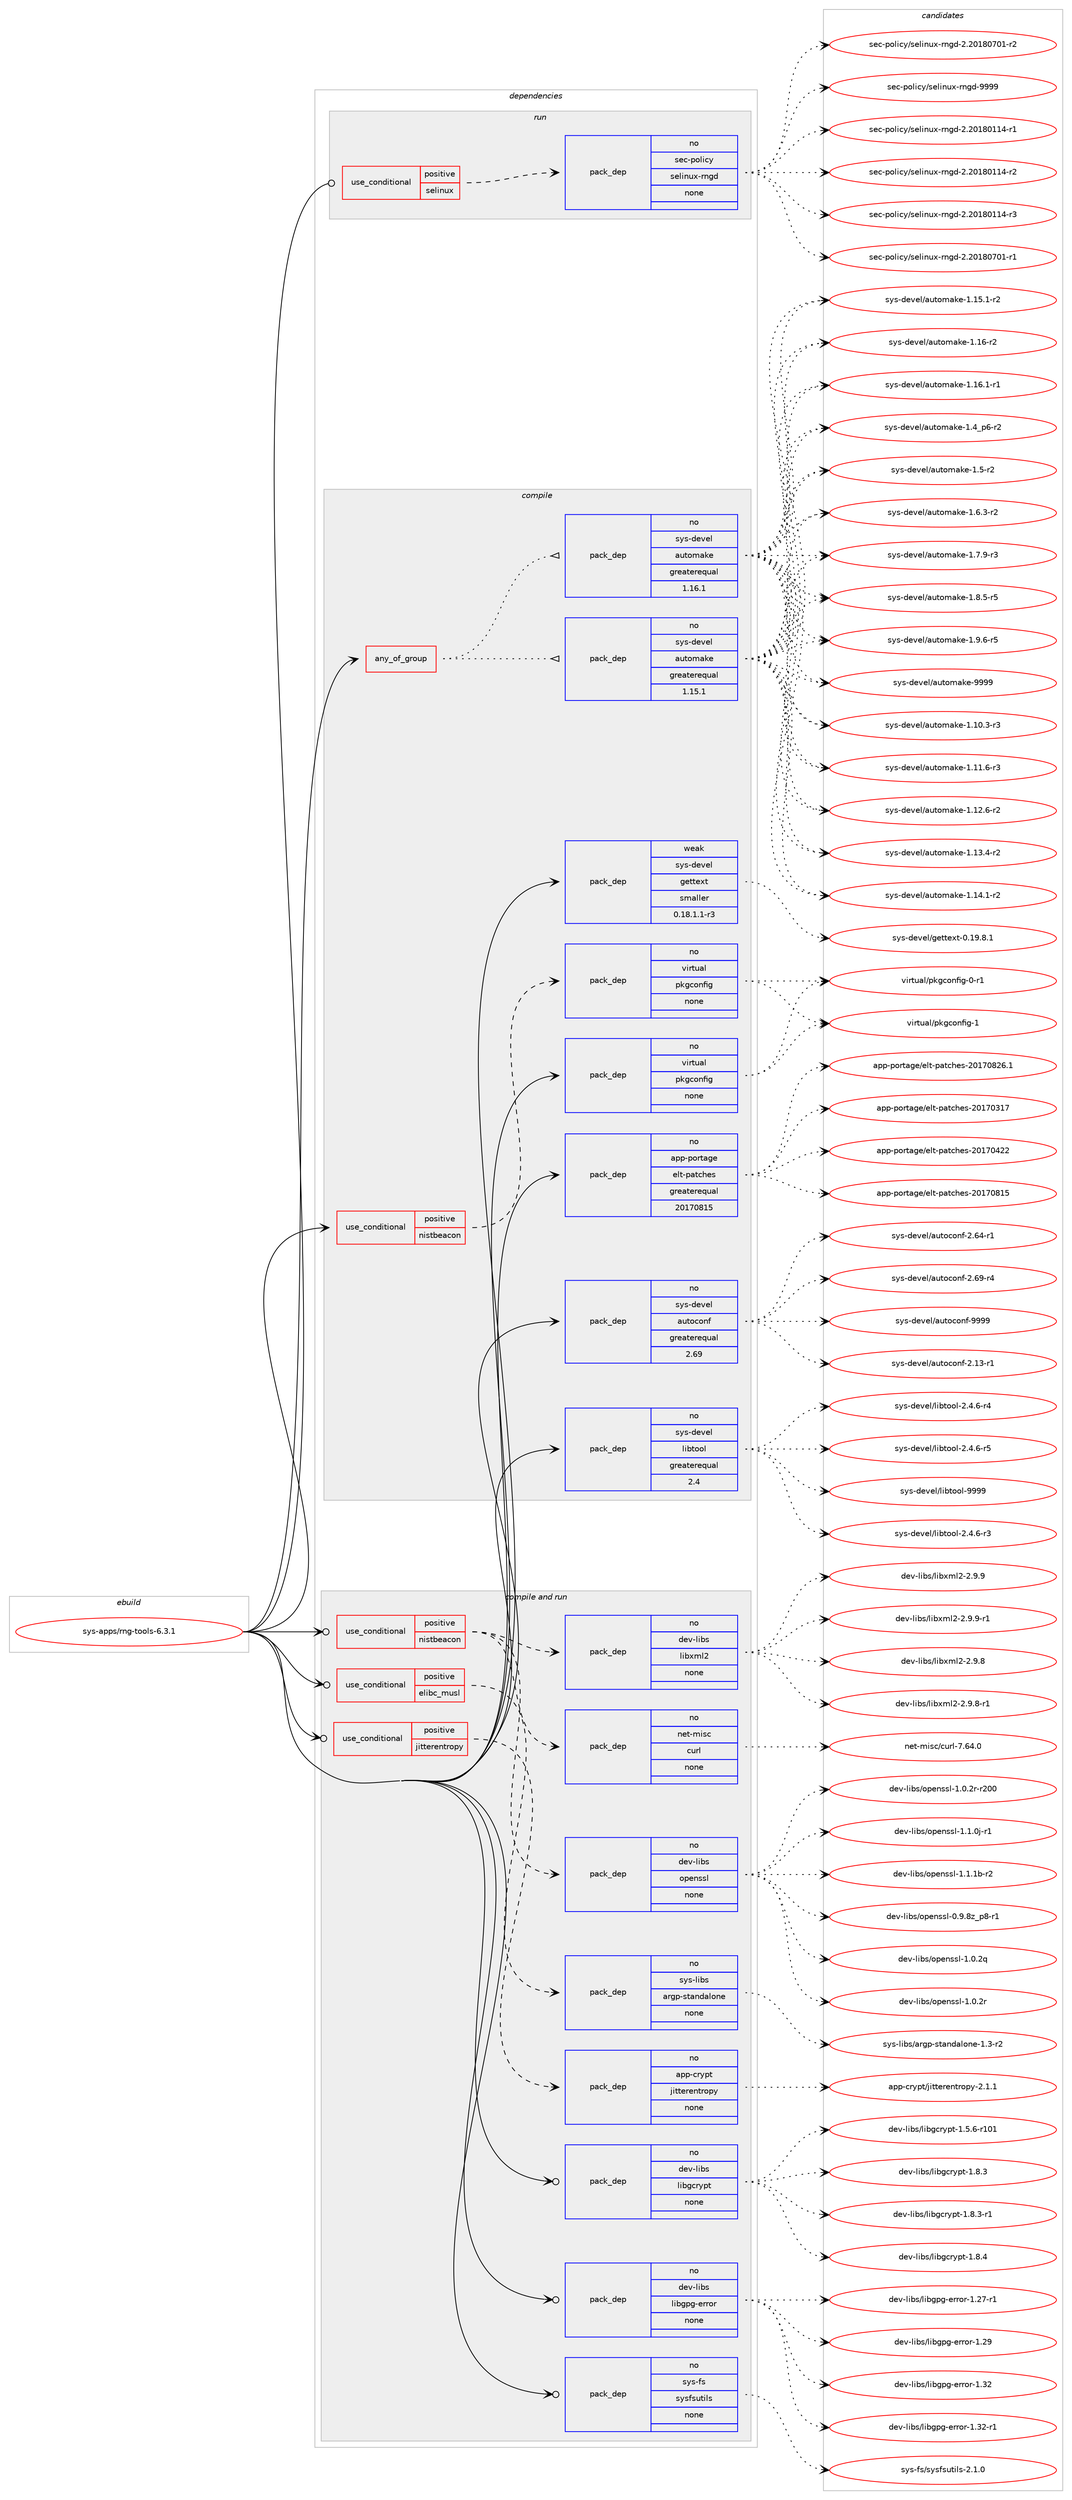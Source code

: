 digraph prolog {

# *************
# Graph options
# *************

newrank=true;
concentrate=true;
compound=true;
graph [rankdir=LR,fontname=Helvetica,fontsize=10,ranksep=1.5];#, ranksep=2.5, nodesep=0.2];
edge  [arrowhead=vee];
node  [fontname=Helvetica,fontsize=10];

# **********
# The ebuild
# **********

subgraph cluster_leftcol {
color=gray;
rank=same;
label=<<i>ebuild</i>>;
id [label="sys-apps/rng-tools-6.3.1", color=red, width=4, href="../sys-apps/rng-tools-6.3.1.svg"];
}

# ****************
# The dependencies
# ****************

subgraph cluster_midcol {
color=gray;
label=<<i>dependencies</i>>;
subgraph cluster_compile {
fillcolor="#eeeeee";
style=filled;
label=<<i>compile</i>>;
subgraph any27159 {
dependency1714246 [label=<<TABLE BORDER="0" CELLBORDER="1" CELLSPACING="0" CELLPADDING="4"><TR><TD CELLPADDING="10">any_of_group</TD></TR></TABLE>>, shape=none, color=red];subgraph pack1229200 {
dependency1714247 [label=<<TABLE BORDER="0" CELLBORDER="1" CELLSPACING="0" CELLPADDING="4" WIDTH="220"><TR><TD ROWSPAN="6" CELLPADDING="30">pack_dep</TD></TR><TR><TD WIDTH="110">no</TD></TR><TR><TD>sys-devel</TD></TR><TR><TD>automake</TD></TR><TR><TD>greaterequal</TD></TR><TR><TD>1.16.1</TD></TR></TABLE>>, shape=none, color=blue];
}
dependency1714246:e -> dependency1714247:w [weight=20,style="dotted",arrowhead="oinv"];
subgraph pack1229201 {
dependency1714248 [label=<<TABLE BORDER="0" CELLBORDER="1" CELLSPACING="0" CELLPADDING="4" WIDTH="220"><TR><TD ROWSPAN="6" CELLPADDING="30">pack_dep</TD></TR><TR><TD WIDTH="110">no</TD></TR><TR><TD>sys-devel</TD></TR><TR><TD>automake</TD></TR><TR><TD>greaterequal</TD></TR><TR><TD>1.15.1</TD></TR></TABLE>>, shape=none, color=blue];
}
dependency1714246:e -> dependency1714248:w [weight=20,style="dotted",arrowhead="oinv"];
}
id:e -> dependency1714246:w [weight=20,style="solid",arrowhead="vee"];
subgraph cond457022 {
dependency1714249 [label=<<TABLE BORDER="0" CELLBORDER="1" CELLSPACING="0" CELLPADDING="4"><TR><TD ROWSPAN="3" CELLPADDING="10">use_conditional</TD></TR><TR><TD>positive</TD></TR><TR><TD>nistbeacon</TD></TR></TABLE>>, shape=none, color=red];
subgraph pack1229202 {
dependency1714250 [label=<<TABLE BORDER="0" CELLBORDER="1" CELLSPACING="0" CELLPADDING="4" WIDTH="220"><TR><TD ROWSPAN="6" CELLPADDING="30">pack_dep</TD></TR><TR><TD WIDTH="110">no</TD></TR><TR><TD>virtual</TD></TR><TR><TD>pkgconfig</TD></TR><TR><TD>none</TD></TR><TR><TD></TD></TR></TABLE>>, shape=none, color=blue];
}
dependency1714249:e -> dependency1714250:w [weight=20,style="dashed",arrowhead="vee"];
}
id:e -> dependency1714249:w [weight=20,style="solid",arrowhead="vee"];
subgraph pack1229203 {
dependency1714251 [label=<<TABLE BORDER="0" CELLBORDER="1" CELLSPACING="0" CELLPADDING="4" WIDTH="220"><TR><TD ROWSPAN="6" CELLPADDING="30">pack_dep</TD></TR><TR><TD WIDTH="110">no</TD></TR><TR><TD>app-portage</TD></TR><TR><TD>elt-patches</TD></TR><TR><TD>greaterequal</TD></TR><TR><TD>20170815</TD></TR></TABLE>>, shape=none, color=blue];
}
id:e -> dependency1714251:w [weight=20,style="solid",arrowhead="vee"];
subgraph pack1229204 {
dependency1714252 [label=<<TABLE BORDER="0" CELLBORDER="1" CELLSPACING="0" CELLPADDING="4" WIDTH="220"><TR><TD ROWSPAN="6" CELLPADDING="30">pack_dep</TD></TR><TR><TD WIDTH="110">no</TD></TR><TR><TD>sys-devel</TD></TR><TR><TD>autoconf</TD></TR><TR><TD>greaterequal</TD></TR><TR><TD>2.69</TD></TR></TABLE>>, shape=none, color=blue];
}
id:e -> dependency1714252:w [weight=20,style="solid",arrowhead="vee"];
subgraph pack1229205 {
dependency1714253 [label=<<TABLE BORDER="0" CELLBORDER="1" CELLSPACING="0" CELLPADDING="4" WIDTH="220"><TR><TD ROWSPAN="6" CELLPADDING="30">pack_dep</TD></TR><TR><TD WIDTH="110">no</TD></TR><TR><TD>sys-devel</TD></TR><TR><TD>libtool</TD></TR><TR><TD>greaterequal</TD></TR><TR><TD>2.4</TD></TR></TABLE>>, shape=none, color=blue];
}
id:e -> dependency1714253:w [weight=20,style="solid",arrowhead="vee"];
subgraph pack1229206 {
dependency1714254 [label=<<TABLE BORDER="0" CELLBORDER="1" CELLSPACING="0" CELLPADDING="4" WIDTH="220"><TR><TD ROWSPAN="6" CELLPADDING="30">pack_dep</TD></TR><TR><TD WIDTH="110">no</TD></TR><TR><TD>virtual</TD></TR><TR><TD>pkgconfig</TD></TR><TR><TD>none</TD></TR><TR><TD></TD></TR></TABLE>>, shape=none, color=blue];
}
id:e -> dependency1714254:w [weight=20,style="solid",arrowhead="vee"];
subgraph pack1229207 {
dependency1714255 [label=<<TABLE BORDER="0" CELLBORDER="1" CELLSPACING="0" CELLPADDING="4" WIDTH="220"><TR><TD ROWSPAN="6" CELLPADDING="30">pack_dep</TD></TR><TR><TD WIDTH="110">weak</TD></TR><TR><TD>sys-devel</TD></TR><TR><TD>gettext</TD></TR><TR><TD>smaller</TD></TR><TR><TD>0.18.1.1-r3</TD></TR></TABLE>>, shape=none, color=blue];
}
id:e -> dependency1714255:w [weight=20,style="solid",arrowhead="vee"];
}
subgraph cluster_compileandrun {
fillcolor="#eeeeee";
style=filled;
label=<<i>compile and run</i>>;
subgraph cond457023 {
dependency1714256 [label=<<TABLE BORDER="0" CELLBORDER="1" CELLSPACING="0" CELLPADDING="4"><TR><TD ROWSPAN="3" CELLPADDING="10">use_conditional</TD></TR><TR><TD>positive</TD></TR><TR><TD>elibc_musl</TD></TR></TABLE>>, shape=none, color=red];
subgraph pack1229208 {
dependency1714257 [label=<<TABLE BORDER="0" CELLBORDER="1" CELLSPACING="0" CELLPADDING="4" WIDTH="220"><TR><TD ROWSPAN="6" CELLPADDING="30">pack_dep</TD></TR><TR><TD WIDTH="110">no</TD></TR><TR><TD>sys-libs</TD></TR><TR><TD>argp-standalone</TD></TR><TR><TD>none</TD></TR><TR><TD></TD></TR></TABLE>>, shape=none, color=blue];
}
dependency1714256:e -> dependency1714257:w [weight=20,style="dashed",arrowhead="vee"];
}
id:e -> dependency1714256:w [weight=20,style="solid",arrowhead="odotvee"];
subgraph cond457024 {
dependency1714258 [label=<<TABLE BORDER="0" CELLBORDER="1" CELLSPACING="0" CELLPADDING="4"><TR><TD ROWSPAN="3" CELLPADDING="10">use_conditional</TD></TR><TR><TD>positive</TD></TR><TR><TD>jitterentropy</TD></TR></TABLE>>, shape=none, color=red];
subgraph pack1229209 {
dependency1714259 [label=<<TABLE BORDER="0" CELLBORDER="1" CELLSPACING="0" CELLPADDING="4" WIDTH="220"><TR><TD ROWSPAN="6" CELLPADDING="30">pack_dep</TD></TR><TR><TD WIDTH="110">no</TD></TR><TR><TD>app-crypt</TD></TR><TR><TD>jitterentropy</TD></TR><TR><TD>none</TD></TR><TR><TD></TD></TR></TABLE>>, shape=none, color=blue];
}
dependency1714258:e -> dependency1714259:w [weight=20,style="dashed",arrowhead="vee"];
}
id:e -> dependency1714258:w [weight=20,style="solid",arrowhead="odotvee"];
subgraph cond457025 {
dependency1714260 [label=<<TABLE BORDER="0" CELLBORDER="1" CELLSPACING="0" CELLPADDING="4"><TR><TD ROWSPAN="3" CELLPADDING="10">use_conditional</TD></TR><TR><TD>positive</TD></TR><TR><TD>nistbeacon</TD></TR></TABLE>>, shape=none, color=red];
subgraph pack1229210 {
dependency1714261 [label=<<TABLE BORDER="0" CELLBORDER="1" CELLSPACING="0" CELLPADDING="4" WIDTH="220"><TR><TD ROWSPAN="6" CELLPADDING="30">pack_dep</TD></TR><TR><TD WIDTH="110">no</TD></TR><TR><TD>net-misc</TD></TR><TR><TD>curl</TD></TR><TR><TD>none</TD></TR><TR><TD></TD></TR></TABLE>>, shape=none, color=blue];
}
dependency1714260:e -> dependency1714261:w [weight=20,style="dashed",arrowhead="vee"];
subgraph pack1229211 {
dependency1714262 [label=<<TABLE BORDER="0" CELLBORDER="1" CELLSPACING="0" CELLPADDING="4" WIDTH="220"><TR><TD ROWSPAN="6" CELLPADDING="30">pack_dep</TD></TR><TR><TD WIDTH="110">no</TD></TR><TR><TD>dev-libs</TD></TR><TR><TD>libxml2</TD></TR><TR><TD>none</TD></TR><TR><TD></TD></TR></TABLE>>, shape=none, color=blue];
}
dependency1714260:e -> dependency1714262:w [weight=20,style="dashed",arrowhead="vee"];
subgraph pack1229212 {
dependency1714263 [label=<<TABLE BORDER="0" CELLBORDER="1" CELLSPACING="0" CELLPADDING="4" WIDTH="220"><TR><TD ROWSPAN="6" CELLPADDING="30">pack_dep</TD></TR><TR><TD WIDTH="110">no</TD></TR><TR><TD>dev-libs</TD></TR><TR><TD>openssl</TD></TR><TR><TD>none</TD></TR><TR><TD></TD></TR></TABLE>>, shape=none, color=blue];
}
dependency1714260:e -> dependency1714263:w [weight=20,style="dashed",arrowhead="vee"];
}
id:e -> dependency1714260:w [weight=20,style="solid",arrowhead="odotvee"];
subgraph pack1229213 {
dependency1714264 [label=<<TABLE BORDER="0" CELLBORDER="1" CELLSPACING="0" CELLPADDING="4" WIDTH="220"><TR><TD ROWSPAN="6" CELLPADDING="30">pack_dep</TD></TR><TR><TD WIDTH="110">no</TD></TR><TR><TD>dev-libs</TD></TR><TR><TD>libgcrypt</TD></TR><TR><TD>none</TD></TR><TR><TD></TD></TR></TABLE>>, shape=none, color=blue];
}
id:e -> dependency1714264:w [weight=20,style="solid",arrowhead="odotvee"];
subgraph pack1229214 {
dependency1714265 [label=<<TABLE BORDER="0" CELLBORDER="1" CELLSPACING="0" CELLPADDING="4" WIDTH="220"><TR><TD ROWSPAN="6" CELLPADDING="30">pack_dep</TD></TR><TR><TD WIDTH="110">no</TD></TR><TR><TD>dev-libs</TD></TR><TR><TD>libgpg-error</TD></TR><TR><TD>none</TD></TR><TR><TD></TD></TR></TABLE>>, shape=none, color=blue];
}
id:e -> dependency1714265:w [weight=20,style="solid",arrowhead="odotvee"];
subgraph pack1229215 {
dependency1714266 [label=<<TABLE BORDER="0" CELLBORDER="1" CELLSPACING="0" CELLPADDING="4" WIDTH="220"><TR><TD ROWSPAN="6" CELLPADDING="30">pack_dep</TD></TR><TR><TD WIDTH="110">no</TD></TR><TR><TD>sys-fs</TD></TR><TR><TD>sysfsutils</TD></TR><TR><TD>none</TD></TR><TR><TD></TD></TR></TABLE>>, shape=none, color=blue];
}
id:e -> dependency1714266:w [weight=20,style="solid",arrowhead="odotvee"];
}
subgraph cluster_run {
fillcolor="#eeeeee";
style=filled;
label=<<i>run</i>>;
subgraph cond457026 {
dependency1714267 [label=<<TABLE BORDER="0" CELLBORDER="1" CELLSPACING="0" CELLPADDING="4"><TR><TD ROWSPAN="3" CELLPADDING="10">use_conditional</TD></TR><TR><TD>positive</TD></TR><TR><TD>selinux</TD></TR></TABLE>>, shape=none, color=red];
subgraph pack1229216 {
dependency1714268 [label=<<TABLE BORDER="0" CELLBORDER="1" CELLSPACING="0" CELLPADDING="4" WIDTH="220"><TR><TD ROWSPAN="6" CELLPADDING="30">pack_dep</TD></TR><TR><TD WIDTH="110">no</TD></TR><TR><TD>sec-policy</TD></TR><TR><TD>selinux-rngd</TD></TR><TR><TD>none</TD></TR><TR><TD></TD></TR></TABLE>>, shape=none, color=blue];
}
dependency1714267:e -> dependency1714268:w [weight=20,style="dashed",arrowhead="vee"];
}
id:e -> dependency1714267:w [weight=20,style="solid",arrowhead="odot"];
}
}

# **************
# The candidates
# **************

subgraph cluster_choices {
rank=same;
color=gray;
label=<<i>candidates</i>>;

subgraph choice1229200 {
color=black;
nodesep=1;
choice11512111545100101118101108479711711611110997107101454946494846514511451 [label="sys-devel/automake-1.10.3-r3", color=red, width=4,href="../sys-devel/automake-1.10.3-r3.svg"];
choice11512111545100101118101108479711711611110997107101454946494946544511451 [label="sys-devel/automake-1.11.6-r3", color=red, width=4,href="../sys-devel/automake-1.11.6-r3.svg"];
choice11512111545100101118101108479711711611110997107101454946495046544511450 [label="sys-devel/automake-1.12.6-r2", color=red, width=4,href="../sys-devel/automake-1.12.6-r2.svg"];
choice11512111545100101118101108479711711611110997107101454946495146524511450 [label="sys-devel/automake-1.13.4-r2", color=red, width=4,href="../sys-devel/automake-1.13.4-r2.svg"];
choice11512111545100101118101108479711711611110997107101454946495246494511450 [label="sys-devel/automake-1.14.1-r2", color=red, width=4,href="../sys-devel/automake-1.14.1-r2.svg"];
choice11512111545100101118101108479711711611110997107101454946495346494511450 [label="sys-devel/automake-1.15.1-r2", color=red, width=4,href="../sys-devel/automake-1.15.1-r2.svg"];
choice1151211154510010111810110847971171161111099710710145494649544511450 [label="sys-devel/automake-1.16-r2", color=red, width=4,href="../sys-devel/automake-1.16-r2.svg"];
choice11512111545100101118101108479711711611110997107101454946495446494511449 [label="sys-devel/automake-1.16.1-r1", color=red, width=4,href="../sys-devel/automake-1.16.1-r1.svg"];
choice115121115451001011181011084797117116111109971071014549465295112544511450 [label="sys-devel/automake-1.4_p6-r2", color=red, width=4,href="../sys-devel/automake-1.4_p6-r2.svg"];
choice11512111545100101118101108479711711611110997107101454946534511450 [label="sys-devel/automake-1.5-r2", color=red, width=4,href="../sys-devel/automake-1.5-r2.svg"];
choice115121115451001011181011084797117116111109971071014549465446514511450 [label="sys-devel/automake-1.6.3-r2", color=red, width=4,href="../sys-devel/automake-1.6.3-r2.svg"];
choice115121115451001011181011084797117116111109971071014549465546574511451 [label="sys-devel/automake-1.7.9-r3", color=red, width=4,href="../sys-devel/automake-1.7.9-r3.svg"];
choice115121115451001011181011084797117116111109971071014549465646534511453 [label="sys-devel/automake-1.8.5-r5", color=red, width=4,href="../sys-devel/automake-1.8.5-r5.svg"];
choice115121115451001011181011084797117116111109971071014549465746544511453 [label="sys-devel/automake-1.9.6-r5", color=red, width=4,href="../sys-devel/automake-1.9.6-r5.svg"];
choice115121115451001011181011084797117116111109971071014557575757 [label="sys-devel/automake-9999", color=red, width=4,href="../sys-devel/automake-9999.svg"];
dependency1714247:e -> choice11512111545100101118101108479711711611110997107101454946494846514511451:w [style=dotted,weight="100"];
dependency1714247:e -> choice11512111545100101118101108479711711611110997107101454946494946544511451:w [style=dotted,weight="100"];
dependency1714247:e -> choice11512111545100101118101108479711711611110997107101454946495046544511450:w [style=dotted,weight="100"];
dependency1714247:e -> choice11512111545100101118101108479711711611110997107101454946495146524511450:w [style=dotted,weight="100"];
dependency1714247:e -> choice11512111545100101118101108479711711611110997107101454946495246494511450:w [style=dotted,weight="100"];
dependency1714247:e -> choice11512111545100101118101108479711711611110997107101454946495346494511450:w [style=dotted,weight="100"];
dependency1714247:e -> choice1151211154510010111810110847971171161111099710710145494649544511450:w [style=dotted,weight="100"];
dependency1714247:e -> choice11512111545100101118101108479711711611110997107101454946495446494511449:w [style=dotted,weight="100"];
dependency1714247:e -> choice115121115451001011181011084797117116111109971071014549465295112544511450:w [style=dotted,weight="100"];
dependency1714247:e -> choice11512111545100101118101108479711711611110997107101454946534511450:w [style=dotted,weight="100"];
dependency1714247:e -> choice115121115451001011181011084797117116111109971071014549465446514511450:w [style=dotted,weight="100"];
dependency1714247:e -> choice115121115451001011181011084797117116111109971071014549465546574511451:w [style=dotted,weight="100"];
dependency1714247:e -> choice115121115451001011181011084797117116111109971071014549465646534511453:w [style=dotted,weight="100"];
dependency1714247:e -> choice115121115451001011181011084797117116111109971071014549465746544511453:w [style=dotted,weight="100"];
dependency1714247:e -> choice115121115451001011181011084797117116111109971071014557575757:w [style=dotted,weight="100"];
}
subgraph choice1229201 {
color=black;
nodesep=1;
choice11512111545100101118101108479711711611110997107101454946494846514511451 [label="sys-devel/automake-1.10.3-r3", color=red, width=4,href="../sys-devel/automake-1.10.3-r3.svg"];
choice11512111545100101118101108479711711611110997107101454946494946544511451 [label="sys-devel/automake-1.11.6-r3", color=red, width=4,href="../sys-devel/automake-1.11.6-r3.svg"];
choice11512111545100101118101108479711711611110997107101454946495046544511450 [label="sys-devel/automake-1.12.6-r2", color=red, width=4,href="../sys-devel/automake-1.12.6-r2.svg"];
choice11512111545100101118101108479711711611110997107101454946495146524511450 [label="sys-devel/automake-1.13.4-r2", color=red, width=4,href="../sys-devel/automake-1.13.4-r2.svg"];
choice11512111545100101118101108479711711611110997107101454946495246494511450 [label="sys-devel/automake-1.14.1-r2", color=red, width=4,href="../sys-devel/automake-1.14.1-r2.svg"];
choice11512111545100101118101108479711711611110997107101454946495346494511450 [label="sys-devel/automake-1.15.1-r2", color=red, width=4,href="../sys-devel/automake-1.15.1-r2.svg"];
choice1151211154510010111810110847971171161111099710710145494649544511450 [label="sys-devel/automake-1.16-r2", color=red, width=4,href="../sys-devel/automake-1.16-r2.svg"];
choice11512111545100101118101108479711711611110997107101454946495446494511449 [label="sys-devel/automake-1.16.1-r1", color=red, width=4,href="../sys-devel/automake-1.16.1-r1.svg"];
choice115121115451001011181011084797117116111109971071014549465295112544511450 [label="sys-devel/automake-1.4_p6-r2", color=red, width=4,href="../sys-devel/automake-1.4_p6-r2.svg"];
choice11512111545100101118101108479711711611110997107101454946534511450 [label="sys-devel/automake-1.5-r2", color=red, width=4,href="../sys-devel/automake-1.5-r2.svg"];
choice115121115451001011181011084797117116111109971071014549465446514511450 [label="sys-devel/automake-1.6.3-r2", color=red, width=4,href="../sys-devel/automake-1.6.3-r2.svg"];
choice115121115451001011181011084797117116111109971071014549465546574511451 [label="sys-devel/automake-1.7.9-r3", color=red, width=4,href="../sys-devel/automake-1.7.9-r3.svg"];
choice115121115451001011181011084797117116111109971071014549465646534511453 [label="sys-devel/automake-1.8.5-r5", color=red, width=4,href="../sys-devel/automake-1.8.5-r5.svg"];
choice115121115451001011181011084797117116111109971071014549465746544511453 [label="sys-devel/automake-1.9.6-r5", color=red, width=4,href="../sys-devel/automake-1.9.6-r5.svg"];
choice115121115451001011181011084797117116111109971071014557575757 [label="sys-devel/automake-9999", color=red, width=4,href="../sys-devel/automake-9999.svg"];
dependency1714248:e -> choice11512111545100101118101108479711711611110997107101454946494846514511451:w [style=dotted,weight="100"];
dependency1714248:e -> choice11512111545100101118101108479711711611110997107101454946494946544511451:w [style=dotted,weight="100"];
dependency1714248:e -> choice11512111545100101118101108479711711611110997107101454946495046544511450:w [style=dotted,weight="100"];
dependency1714248:e -> choice11512111545100101118101108479711711611110997107101454946495146524511450:w [style=dotted,weight="100"];
dependency1714248:e -> choice11512111545100101118101108479711711611110997107101454946495246494511450:w [style=dotted,weight="100"];
dependency1714248:e -> choice11512111545100101118101108479711711611110997107101454946495346494511450:w [style=dotted,weight="100"];
dependency1714248:e -> choice1151211154510010111810110847971171161111099710710145494649544511450:w [style=dotted,weight="100"];
dependency1714248:e -> choice11512111545100101118101108479711711611110997107101454946495446494511449:w [style=dotted,weight="100"];
dependency1714248:e -> choice115121115451001011181011084797117116111109971071014549465295112544511450:w [style=dotted,weight="100"];
dependency1714248:e -> choice11512111545100101118101108479711711611110997107101454946534511450:w [style=dotted,weight="100"];
dependency1714248:e -> choice115121115451001011181011084797117116111109971071014549465446514511450:w [style=dotted,weight="100"];
dependency1714248:e -> choice115121115451001011181011084797117116111109971071014549465546574511451:w [style=dotted,weight="100"];
dependency1714248:e -> choice115121115451001011181011084797117116111109971071014549465646534511453:w [style=dotted,weight="100"];
dependency1714248:e -> choice115121115451001011181011084797117116111109971071014549465746544511453:w [style=dotted,weight="100"];
dependency1714248:e -> choice115121115451001011181011084797117116111109971071014557575757:w [style=dotted,weight="100"];
}
subgraph choice1229202 {
color=black;
nodesep=1;
choice11810511411611797108471121071039911111010210510345484511449 [label="virtual/pkgconfig-0-r1", color=red, width=4,href="../virtual/pkgconfig-0-r1.svg"];
choice1181051141161179710847112107103991111101021051034549 [label="virtual/pkgconfig-1", color=red, width=4,href="../virtual/pkgconfig-1.svg"];
dependency1714250:e -> choice11810511411611797108471121071039911111010210510345484511449:w [style=dotted,weight="100"];
dependency1714250:e -> choice1181051141161179710847112107103991111101021051034549:w [style=dotted,weight="100"];
}
subgraph choice1229203 {
color=black;
nodesep=1;
choice97112112451121111141169710310147101108116451129711699104101115455048495548514955 [label="app-portage/elt-patches-20170317", color=red, width=4,href="../app-portage/elt-patches-20170317.svg"];
choice97112112451121111141169710310147101108116451129711699104101115455048495548525050 [label="app-portage/elt-patches-20170422", color=red, width=4,href="../app-portage/elt-patches-20170422.svg"];
choice97112112451121111141169710310147101108116451129711699104101115455048495548564953 [label="app-portage/elt-patches-20170815", color=red, width=4,href="../app-portage/elt-patches-20170815.svg"];
choice971121124511211111411697103101471011081164511297116991041011154550484955485650544649 [label="app-portage/elt-patches-20170826.1", color=red, width=4,href="../app-portage/elt-patches-20170826.1.svg"];
dependency1714251:e -> choice97112112451121111141169710310147101108116451129711699104101115455048495548514955:w [style=dotted,weight="100"];
dependency1714251:e -> choice97112112451121111141169710310147101108116451129711699104101115455048495548525050:w [style=dotted,weight="100"];
dependency1714251:e -> choice97112112451121111141169710310147101108116451129711699104101115455048495548564953:w [style=dotted,weight="100"];
dependency1714251:e -> choice971121124511211111411697103101471011081164511297116991041011154550484955485650544649:w [style=dotted,weight="100"];
}
subgraph choice1229204 {
color=black;
nodesep=1;
choice1151211154510010111810110847971171161119911111010245504649514511449 [label="sys-devel/autoconf-2.13-r1", color=red, width=4,href="../sys-devel/autoconf-2.13-r1.svg"];
choice1151211154510010111810110847971171161119911111010245504654524511449 [label="sys-devel/autoconf-2.64-r1", color=red, width=4,href="../sys-devel/autoconf-2.64-r1.svg"];
choice1151211154510010111810110847971171161119911111010245504654574511452 [label="sys-devel/autoconf-2.69-r4", color=red, width=4,href="../sys-devel/autoconf-2.69-r4.svg"];
choice115121115451001011181011084797117116111991111101024557575757 [label="sys-devel/autoconf-9999", color=red, width=4,href="../sys-devel/autoconf-9999.svg"];
dependency1714252:e -> choice1151211154510010111810110847971171161119911111010245504649514511449:w [style=dotted,weight="100"];
dependency1714252:e -> choice1151211154510010111810110847971171161119911111010245504654524511449:w [style=dotted,weight="100"];
dependency1714252:e -> choice1151211154510010111810110847971171161119911111010245504654574511452:w [style=dotted,weight="100"];
dependency1714252:e -> choice115121115451001011181011084797117116111991111101024557575757:w [style=dotted,weight="100"];
}
subgraph choice1229205 {
color=black;
nodesep=1;
choice1151211154510010111810110847108105981161111111084550465246544511451 [label="sys-devel/libtool-2.4.6-r3", color=red, width=4,href="../sys-devel/libtool-2.4.6-r3.svg"];
choice1151211154510010111810110847108105981161111111084550465246544511452 [label="sys-devel/libtool-2.4.6-r4", color=red, width=4,href="../sys-devel/libtool-2.4.6-r4.svg"];
choice1151211154510010111810110847108105981161111111084550465246544511453 [label="sys-devel/libtool-2.4.6-r5", color=red, width=4,href="../sys-devel/libtool-2.4.6-r5.svg"];
choice1151211154510010111810110847108105981161111111084557575757 [label="sys-devel/libtool-9999", color=red, width=4,href="../sys-devel/libtool-9999.svg"];
dependency1714253:e -> choice1151211154510010111810110847108105981161111111084550465246544511451:w [style=dotted,weight="100"];
dependency1714253:e -> choice1151211154510010111810110847108105981161111111084550465246544511452:w [style=dotted,weight="100"];
dependency1714253:e -> choice1151211154510010111810110847108105981161111111084550465246544511453:w [style=dotted,weight="100"];
dependency1714253:e -> choice1151211154510010111810110847108105981161111111084557575757:w [style=dotted,weight="100"];
}
subgraph choice1229206 {
color=black;
nodesep=1;
choice11810511411611797108471121071039911111010210510345484511449 [label="virtual/pkgconfig-0-r1", color=red, width=4,href="../virtual/pkgconfig-0-r1.svg"];
choice1181051141161179710847112107103991111101021051034549 [label="virtual/pkgconfig-1", color=red, width=4,href="../virtual/pkgconfig-1.svg"];
dependency1714254:e -> choice11810511411611797108471121071039911111010210510345484511449:w [style=dotted,weight="100"];
dependency1714254:e -> choice1181051141161179710847112107103991111101021051034549:w [style=dotted,weight="100"];
}
subgraph choice1229207 {
color=black;
nodesep=1;
choice1151211154510010111810110847103101116116101120116454846495746564649 [label="sys-devel/gettext-0.19.8.1", color=red, width=4,href="../sys-devel/gettext-0.19.8.1.svg"];
dependency1714255:e -> choice1151211154510010111810110847103101116116101120116454846495746564649:w [style=dotted,weight="100"];
}
subgraph choice1229208 {
color=black;
nodesep=1;
choice11512111545108105981154797114103112451151169711010097108111110101454946514511450 [label="sys-libs/argp-standalone-1.3-r2", color=red, width=4,href="../sys-libs/argp-standalone-1.3-r2.svg"];
dependency1714257:e -> choice11512111545108105981154797114103112451151169711010097108111110101454946514511450:w [style=dotted,weight="100"];
}
subgraph choice1229209 {
color=black;
nodesep=1;
choice97112112459911412111211647106105116116101114101110116114111112121455046494649 [label="app-crypt/jitterentropy-2.1.1", color=red, width=4,href="../app-crypt/jitterentropy-2.1.1.svg"];
dependency1714259:e -> choice97112112459911412111211647106105116116101114101110116114111112121455046494649:w [style=dotted,weight="100"];
}
subgraph choice1229210 {
color=black;
nodesep=1;
choice1101011164510910511599479911711410845554654524648 [label="net-misc/curl-7.64.0", color=red, width=4,href="../net-misc/curl-7.64.0.svg"];
dependency1714261:e -> choice1101011164510910511599479911711410845554654524648:w [style=dotted,weight="100"];
}
subgraph choice1229211 {
color=black;
nodesep=1;
choice1001011184510810598115471081059812010910850455046574656 [label="dev-libs/libxml2-2.9.8", color=red, width=4,href="../dev-libs/libxml2-2.9.8.svg"];
choice10010111845108105981154710810598120109108504550465746564511449 [label="dev-libs/libxml2-2.9.8-r1", color=red, width=4,href="../dev-libs/libxml2-2.9.8-r1.svg"];
choice1001011184510810598115471081059812010910850455046574657 [label="dev-libs/libxml2-2.9.9", color=red, width=4,href="../dev-libs/libxml2-2.9.9.svg"];
choice10010111845108105981154710810598120109108504550465746574511449 [label="dev-libs/libxml2-2.9.9-r1", color=red, width=4,href="../dev-libs/libxml2-2.9.9-r1.svg"];
dependency1714262:e -> choice1001011184510810598115471081059812010910850455046574656:w [style=dotted,weight="100"];
dependency1714262:e -> choice10010111845108105981154710810598120109108504550465746564511449:w [style=dotted,weight="100"];
dependency1714262:e -> choice1001011184510810598115471081059812010910850455046574657:w [style=dotted,weight="100"];
dependency1714262:e -> choice10010111845108105981154710810598120109108504550465746574511449:w [style=dotted,weight="100"];
}
subgraph choice1229212 {
color=black;
nodesep=1;
choice10010111845108105981154711111210111011511510845484657465612295112564511449 [label="dev-libs/openssl-0.9.8z_p8-r1", color=red, width=4,href="../dev-libs/openssl-0.9.8z_p8-r1.svg"];
choice100101118451081059811547111112101110115115108454946484650113 [label="dev-libs/openssl-1.0.2q", color=red, width=4,href="../dev-libs/openssl-1.0.2q.svg"];
choice100101118451081059811547111112101110115115108454946484650114 [label="dev-libs/openssl-1.0.2r", color=red, width=4,href="../dev-libs/openssl-1.0.2r.svg"];
choice10010111845108105981154711111210111011511510845494648465011445114504848 [label="dev-libs/openssl-1.0.2r-r200", color=red, width=4,href="../dev-libs/openssl-1.0.2r-r200.svg"];
choice1001011184510810598115471111121011101151151084549464946481064511449 [label="dev-libs/openssl-1.1.0j-r1", color=red, width=4,href="../dev-libs/openssl-1.1.0j-r1.svg"];
choice100101118451081059811547111112101110115115108454946494649984511450 [label="dev-libs/openssl-1.1.1b-r2", color=red, width=4,href="../dev-libs/openssl-1.1.1b-r2.svg"];
dependency1714263:e -> choice10010111845108105981154711111210111011511510845484657465612295112564511449:w [style=dotted,weight="100"];
dependency1714263:e -> choice100101118451081059811547111112101110115115108454946484650113:w [style=dotted,weight="100"];
dependency1714263:e -> choice100101118451081059811547111112101110115115108454946484650114:w [style=dotted,weight="100"];
dependency1714263:e -> choice10010111845108105981154711111210111011511510845494648465011445114504848:w [style=dotted,weight="100"];
dependency1714263:e -> choice1001011184510810598115471111121011101151151084549464946481064511449:w [style=dotted,weight="100"];
dependency1714263:e -> choice100101118451081059811547111112101110115115108454946494649984511450:w [style=dotted,weight="100"];
}
subgraph choice1229213 {
color=black;
nodesep=1;
choice100101118451081059811547108105981039911412111211645494653465445114494849 [label="dev-libs/libgcrypt-1.5.6-r101", color=red, width=4,href="../dev-libs/libgcrypt-1.5.6-r101.svg"];
choice1001011184510810598115471081059810399114121112116454946564651 [label="dev-libs/libgcrypt-1.8.3", color=red, width=4,href="../dev-libs/libgcrypt-1.8.3.svg"];
choice10010111845108105981154710810598103991141211121164549465646514511449 [label="dev-libs/libgcrypt-1.8.3-r1", color=red, width=4,href="../dev-libs/libgcrypt-1.8.3-r1.svg"];
choice1001011184510810598115471081059810399114121112116454946564652 [label="dev-libs/libgcrypt-1.8.4", color=red, width=4,href="../dev-libs/libgcrypt-1.8.4.svg"];
dependency1714264:e -> choice100101118451081059811547108105981039911412111211645494653465445114494849:w [style=dotted,weight="100"];
dependency1714264:e -> choice1001011184510810598115471081059810399114121112116454946564651:w [style=dotted,weight="100"];
dependency1714264:e -> choice10010111845108105981154710810598103991141211121164549465646514511449:w [style=dotted,weight="100"];
dependency1714264:e -> choice1001011184510810598115471081059810399114121112116454946564652:w [style=dotted,weight="100"];
}
subgraph choice1229214 {
color=black;
nodesep=1;
choice100101118451081059811547108105981031121034510111411411111445494650554511449 [label="dev-libs/libgpg-error-1.27-r1", color=red, width=4,href="../dev-libs/libgpg-error-1.27-r1.svg"];
choice10010111845108105981154710810598103112103451011141141111144549465057 [label="dev-libs/libgpg-error-1.29", color=red, width=4,href="../dev-libs/libgpg-error-1.29.svg"];
choice10010111845108105981154710810598103112103451011141141111144549465150 [label="dev-libs/libgpg-error-1.32", color=red, width=4,href="../dev-libs/libgpg-error-1.32.svg"];
choice100101118451081059811547108105981031121034510111411411111445494651504511449 [label="dev-libs/libgpg-error-1.32-r1", color=red, width=4,href="../dev-libs/libgpg-error-1.32-r1.svg"];
dependency1714265:e -> choice100101118451081059811547108105981031121034510111411411111445494650554511449:w [style=dotted,weight="100"];
dependency1714265:e -> choice10010111845108105981154710810598103112103451011141141111144549465057:w [style=dotted,weight="100"];
dependency1714265:e -> choice10010111845108105981154710810598103112103451011141141111144549465150:w [style=dotted,weight="100"];
dependency1714265:e -> choice100101118451081059811547108105981031121034510111411411111445494651504511449:w [style=dotted,weight="100"];
}
subgraph choice1229215 {
color=black;
nodesep=1;
choice1151211154510211547115121115102115117116105108115455046494648 [label="sys-fs/sysfsutils-2.1.0", color=red, width=4,href="../sys-fs/sysfsutils-2.1.0.svg"];
dependency1714266:e -> choice1151211154510211547115121115102115117116105108115455046494648:w [style=dotted,weight="100"];
}
subgraph choice1229216 {
color=black;
nodesep=1;
choice115101994511211110810599121471151011081051101171204511411010310045504650484956484949524511449 [label="sec-policy/selinux-rngd-2.20180114-r1", color=red, width=4,href="../sec-policy/selinux-rngd-2.20180114-r1.svg"];
choice115101994511211110810599121471151011081051101171204511411010310045504650484956484949524511450 [label="sec-policy/selinux-rngd-2.20180114-r2", color=red, width=4,href="../sec-policy/selinux-rngd-2.20180114-r2.svg"];
choice115101994511211110810599121471151011081051101171204511411010310045504650484956484949524511451 [label="sec-policy/selinux-rngd-2.20180114-r3", color=red, width=4,href="../sec-policy/selinux-rngd-2.20180114-r3.svg"];
choice115101994511211110810599121471151011081051101171204511411010310045504650484956485548494511449 [label="sec-policy/selinux-rngd-2.20180701-r1", color=red, width=4,href="../sec-policy/selinux-rngd-2.20180701-r1.svg"];
choice115101994511211110810599121471151011081051101171204511411010310045504650484956485548494511450 [label="sec-policy/selinux-rngd-2.20180701-r2", color=red, width=4,href="../sec-policy/selinux-rngd-2.20180701-r2.svg"];
choice11510199451121111081059912147115101108105110117120451141101031004557575757 [label="sec-policy/selinux-rngd-9999", color=red, width=4,href="../sec-policy/selinux-rngd-9999.svg"];
dependency1714268:e -> choice115101994511211110810599121471151011081051101171204511411010310045504650484956484949524511449:w [style=dotted,weight="100"];
dependency1714268:e -> choice115101994511211110810599121471151011081051101171204511411010310045504650484956484949524511450:w [style=dotted,weight="100"];
dependency1714268:e -> choice115101994511211110810599121471151011081051101171204511411010310045504650484956484949524511451:w [style=dotted,weight="100"];
dependency1714268:e -> choice115101994511211110810599121471151011081051101171204511411010310045504650484956485548494511449:w [style=dotted,weight="100"];
dependency1714268:e -> choice115101994511211110810599121471151011081051101171204511411010310045504650484956485548494511450:w [style=dotted,weight="100"];
dependency1714268:e -> choice11510199451121111081059912147115101108105110117120451141101031004557575757:w [style=dotted,weight="100"];
}
}

}
